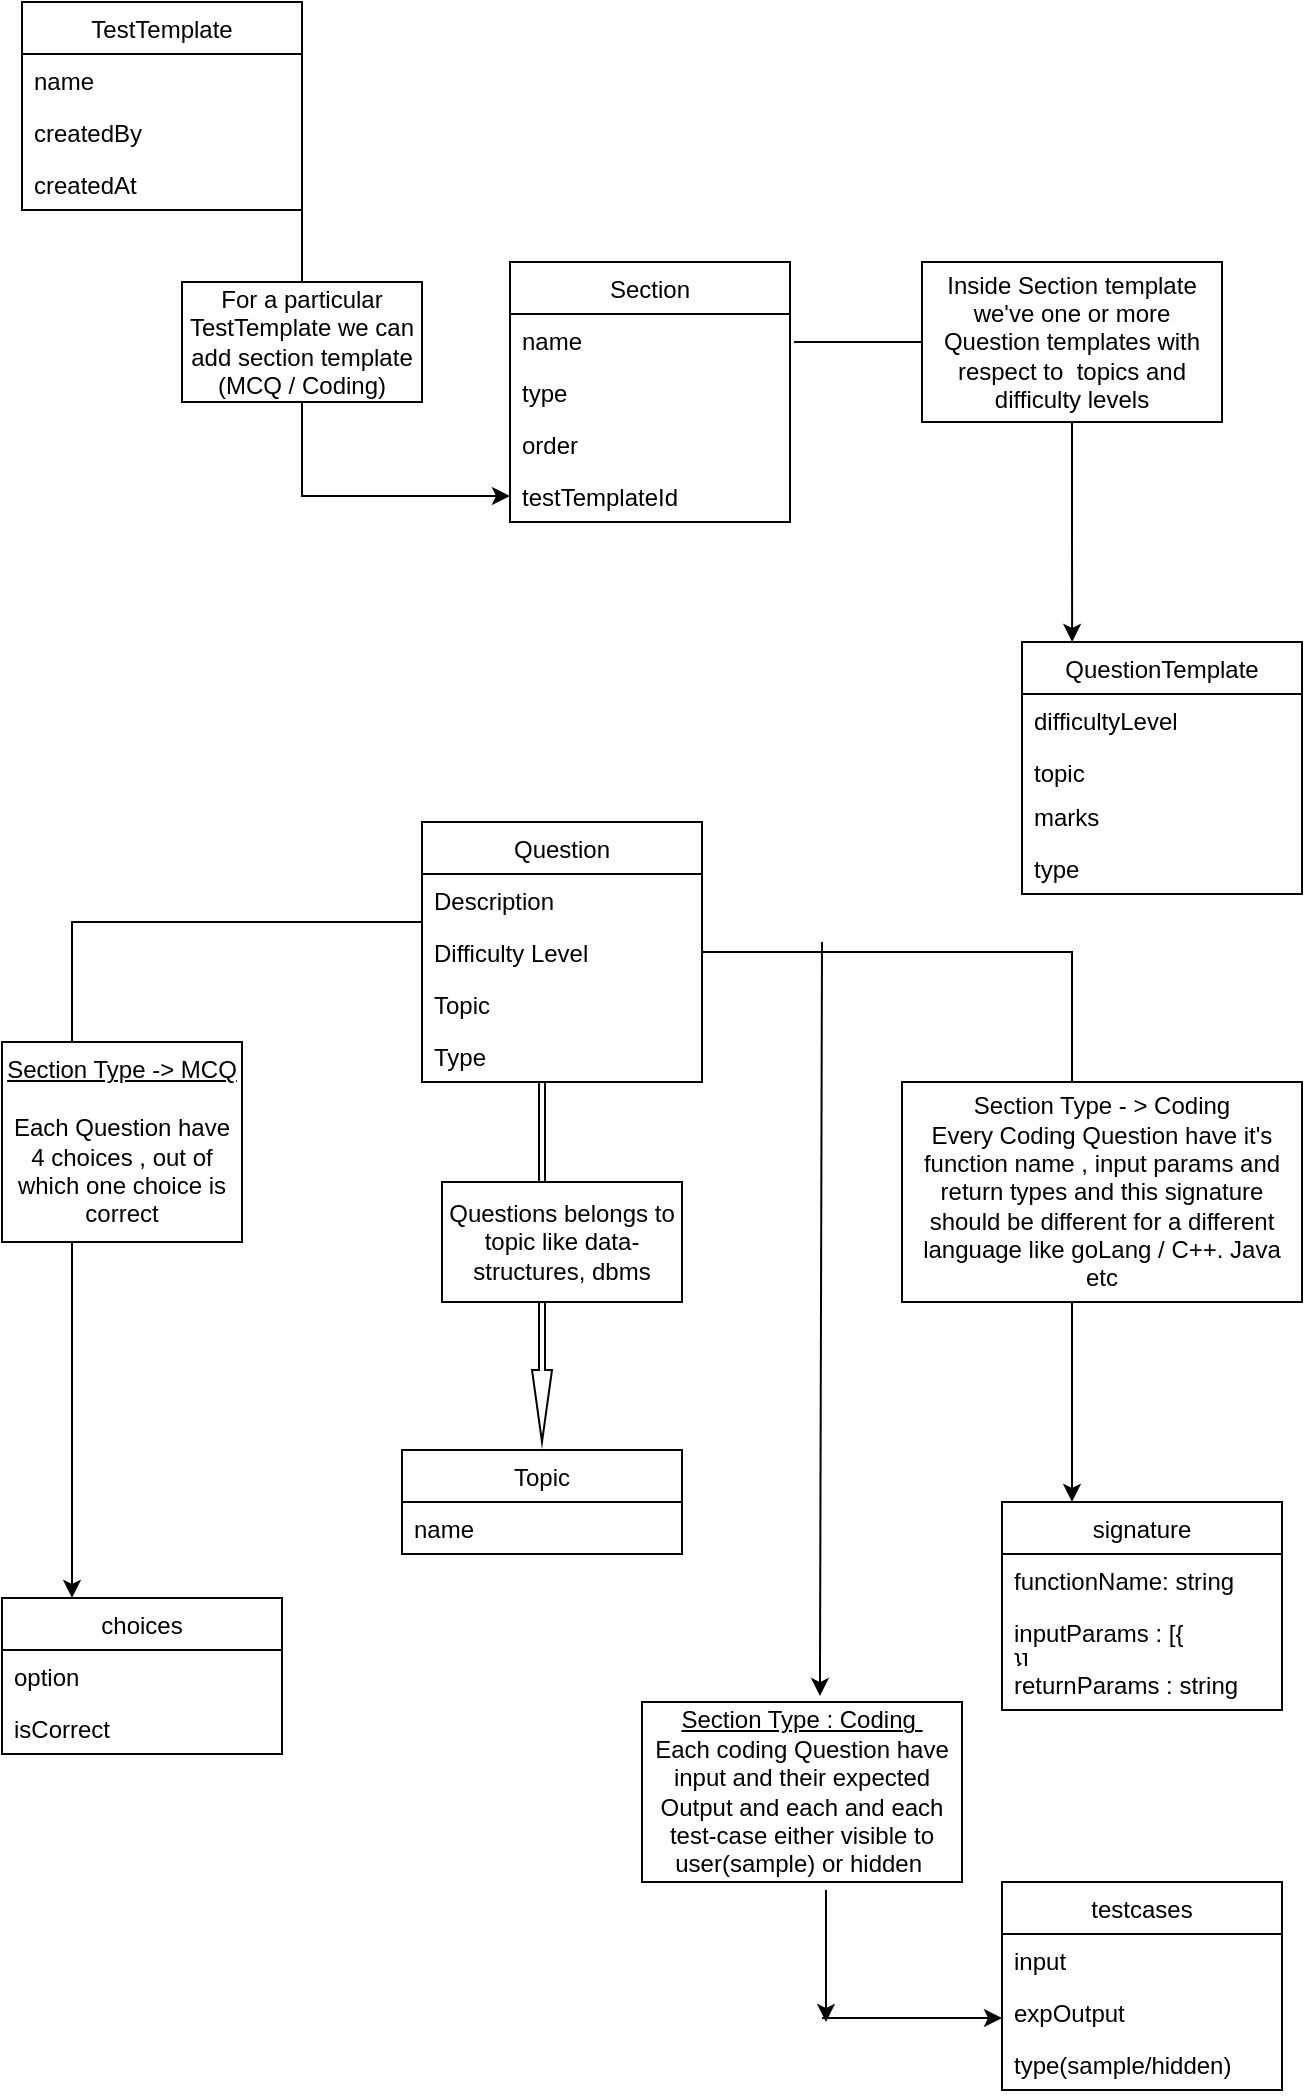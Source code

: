 <mxfile version="14.3.1" type="github">
  <diagram id="KKL6pzuOYR8Kw1C9JjU4" name="Page-1">
    <mxGraphModel dx="1298" dy="809" grid="1" gridSize="10" guides="1" tooltips="1" connect="1" arrows="1" fold="1" page="1" pageScale="1" pageWidth="827" pageHeight="1169" math="0" shadow="0">
      <root>
        <mxCell id="0" />
        <mxCell id="1" parent="0" />
        <mxCell id="S5DggmXC1KheYC-CRoR4-1" value="TestTemplate" style="swimlane;fontStyle=0;childLayout=stackLayout;horizontal=1;startSize=26;fillColor=none;horizontalStack=0;resizeParent=1;resizeParentMax=0;resizeLast=0;collapsible=1;marginBottom=0;" parent="1" vertex="1">
          <mxGeometry x="70" y="10" width="140" height="104" as="geometry" />
        </mxCell>
        <mxCell id="S5DggmXC1KheYC-CRoR4-3" value="name " style="text;strokeColor=none;fillColor=none;align=left;verticalAlign=top;spacingLeft=4;spacingRight=4;overflow=hidden;rotatable=0;points=[[0,0.5],[1,0.5]];portConstraint=eastwest;" parent="S5DggmXC1KheYC-CRoR4-1" vertex="1">
          <mxGeometry y="26" width="140" height="26" as="geometry" />
        </mxCell>
        <mxCell id="S5DggmXC1KheYC-CRoR4-4" value="createdBy " style="text;strokeColor=none;fillColor=none;align=left;verticalAlign=top;spacingLeft=4;spacingRight=4;overflow=hidden;rotatable=0;points=[[0,0.5],[1,0.5]];portConstraint=eastwest;" parent="S5DggmXC1KheYC-CRoR4-1" vertex="1">
          <mxGeometry y="52" width="140" height="26" as="geometry" />
        </mxCell>
        <mxCell id="S5DggmXC1KheYC-CRoR4-5" value="createdAt " style="text;strokeColor=none;fillColor=none;align=left;verticalAlign=top;spacingLeft=4;spacingRight=4;overflow=hidden;rotatable=0;points=[[0,0.5],[1,0.5]];portConstraint=eastwest;" parent="S5DggmXC1KheYC-CRoR4-1" vertex="1">
          <mxGeometry y="78" width="140" height="26" as="geometry" />
        </mxCell>
        <mxCell id="S5DggmXC1KheYC-CRoR4-7" value="Section" style="swimlane;fontStyle=0;childLayout=stackLayout;horizontal=1;startSize=26;fillColor=none;horizontalStack=0;resizeParent=1;resizeParentMax=0;resizeLast=0;collapsible=1;marginBottom=0;" parent="1" vertex="1">
          <mxGeometry x="314" y="140" width="140" height="130" as="geometry" />
        </mxCell>
        <mxCell id="S5DggmXC1KheYC-CRoR4-9" value="name " style="text;strokeColor=none;fillColor=none;align=left;verticalAlign=top;spacingLeft=4;spacingRight=4;overflow=hidden;rotatable=0;points=[[0,0.5],[1,0.5]];portConstraint=eastwest;" parent="S5DggmXC1KheYC-CRoR4-7" vertex="1">
          <mxGeometry y="26" width="140" height="26" as="geometry" />
        </mxCell>
        <mxCell id="S5DggmXC1KheYC-CRoR4-10" value="type " style="text;strokeColor=none;fillColor=none;align=left;verticalAlign=top;spacingLeft=4;spacingRight=4;overflow=hidden;rotatable=0;points=[[0,0.5],[1,0.5]];portConstraint=eastwest;" parent="S5DggmXC1KheYC-CRoR4-7" vertex="1">
          <mxGeometry y="52" width="140" height="26" as="geometry" />
        </mxCell>
        <mxCell id="S5DggmXC1KheYC-CRoR4-11" value="order " style="text;strokeColor=none;fillColor=none;align=left;verticalAlign=top;spacingLeft=4;spacingRight=4;overflow=hidden;rotatable=0;points=[[0,0.5],[1,0.5]];portConstraint=eastwest;" parent="S5DggmXC1KheYC-CRoR4-7" vertex="1">
          <mxGeometry y="78" width="140" height="26" as="geometry" />
        </mxCell>
        <mxCell id="S5DggmXC1KheYC-CRoR4-21" value="testTemplateId " style="text;strokeColor=none;fillColor=none;align=left;verticalAlign=top;spacingLeft=4;spacingRight=4;overflow=hidden;rotatable=0;points=[[0,0.5],[1,0.5]];portConstraint=eastwest;" parent="S5DggmXC1KheYC-CRoR4-7" vertex="1">
          <mxGeometry y="104" width="140" height="26" as="geometry" />
        </mxCell>
        <mxCell id="S5DggmXC1KheYC-CRoR4-13" value="QuestionTemplate" style="swimlane;fontStyle=0;childLayout=stackLayout;horizontal=1;startSize=26;fillColor=none;horizontalStack=0;resizeParent=1;resizeParentMax=0;resizeLast=0;collapsible=1;marginBottom=0;" parent="1" vertex="1">
          <mxGeometry x="570" y="330" width="140" height="126" as="geometry" />
        </mxCell>
        <mxCell id="S5DggmXC1KheYC-CRoR4-15" value="difficultyLevel  " style="text;strokeColor=none;fillColor=none;align=left;verticalAlign=top;spacingLeft=4;spacingRight=4;overflow=hidden;rotatable=0;points=[[0,0.5],[1,0.5]];portConstraint=eastwest;" parent="S5DggmXC1KheYC-CRoR4-13" vertex="1">
          <mxGeometry y="26" width="140" height="26" as="geometry" />
        </mxCell>
        <mxCell id="S5DggmXC1KheYC-CRoR4-16" value="topic " style="text;strokeColor=none;fillColor=none;align=left;verticalAlign=top;spacingLeft=4;spacingRight=4;overflow=hidden;rotatable=0;points=[[0,0.5],[1,0.5]];portConstraint=eastwest;" parent="S5DggmXC1KheYC-CRoR4-13" vertex="1">
          <mxGeometry y="52" width="140" height="22" as="geometry" />
        </mxCell>
        <mxCell id="S5DggmXC1KheYC-CRoR4-17" value="marks " style="text;strokeColor=none;fillColor=none;align=left;verticalAlign=top;spacingLeft=4;spacingRight=4;overflow=hidden;rotatable=0;points=[[0,0.5],[1,0.5]];portConstraint=eastwest;" parent="S5DggmXC1KheYC-CRoR4-13" vertex="1">
          <mxGeometry y="74" width="140" height="26" as="geometry" />
        </mxCell>
        <mxCell id="S5DggmXC1KheYC-CRoR4-19" value="type " style="text;strokeColor=none;fillColor=none;align=left;verticalAlign=top;spacingLeft=4;spacingRight=4;overflow=hidden;rotatable=0;points=[[0,0.5],[1,0.5]];portConstraint=eastwest;" parent="S5DggmXC1KheYC-CRoR4-13" vertex="1">
          <mxGeometry y="100" width="140" height="26" as="geometry" />
        </mxCell>
        <mxCell id="S5DggmXC1KheYC-CRoR4-22" style="edgeStyle=orthogonalEdgeStyle;rounded=0;orthogonalLoop=1;jettySize=auto;html=1;entryX=0;entryY=0.5;entryDx=0;entryDy=0;" parent="1" target="S5DggmXC1KheYC-CRoR4-21" edge="1">
          <mxGeometry relative="1" as="geometry">
            <mxPoint x="210" y="49" as="sourcePoint" />
            <Array as="points">
              <mxPoint x="210" y="257" />
            </Array>
          </mxGeometry>
        </mxCell>
        <mxCell id="S5DggmXC1KheYC-CRoR4-25" style="edgeStyle=orthogonalEdgeStyle;rounded=0;orthogonalLoop=1;jettySize=auto;html=1;entryX=0.179;entryY=0;entryDx=0;entryDy=0;entryPerimeter=0;" parent="1" source="_b2YKljoDzxl6195GCvf-51" target="S5DggmXC1KheYC-CRoR4-13" edge="1">
          <mxGeometry relative="1" as="geometry">
            <mxPoint x="454" y="179" as="sourcePoint" />
            <mxPoint x="650" y="300" as="targetPoint" />
          </mxGeometry>
        </mxCell>
        <mxCell id="_b2YKljoDzxl6195GCvf-2" value="Question" style="swimlane;fontStyle=0;childLayout=stackLayout;horizontal=1;startSize=26;fillColor=none;horizontalStack=0;resizeParent=1;resizeParentMax=0;resizeLast=0;collapsible=1;marginBottom=0;" vertex="1" parent="1">
          <mxGeometry x="270" y="420" width="140" height="130" as="geometry" />
        </mxCell>
        <mxCell id="_b2YKljoDzxl6195GCvf-4" value="Description " style="text;strokeColor=none;fillColor=none;align=left;verticalAlign=top;spacingLeft=4;spacingRight=4;overflow=hidden;rotatable=0;points=[[0,0.5],[1,0.5]];portConstraint=eastwest;" vertex="1" parent="_b2YKljoDzxl6195GCvf-2">
          <mxGeometry y="26" width="140" height="26" as="geometry" />
        </mxCell>
        <mxCell id="_b2YKljoDzxl6195GCvf-5" value="Difficulty Level " style="text;strokeColor=none;fillColor=none;align=left;verticalAlign=top;spacingLeft=4;spacingRight=4;overflow=hidden;rotatable=0;points=[[0,0.5],[1,0.5]];portConstraint=eastwest;" vertex="1" parent="_b2YKljoDzxl6195GCvf-2">
          <mxGeometry y="52" width="140" height="26" as="geometry" />
        </mxCell>
        <mxCell id="_b2YKljoDzxl6195GCvf-6" value="Topic " style="text;strokeColor=none;fillColor=none;align=left;verticalAlign=top;spacingLeft=4;spacingRight=4;overflow=hidden;rotatable=0;points=[[0,0.5],[1,0.5]];portConstraint=eastwest;" vertex="1" parent="_b2YKljoDzxl6195GCvf-2">
          <mxGeometry y="78" width="140" height="26" as="geometry" />
        </mxCell>
        <mxCell id="_b2YKljoDzxl6195GCvf-7" value="Type " style="text;strokeColor=none;fillColor=none;align=left;verticalAlign=top;spacingLeft=4;spacingRight=4;overflow=hidden;rotatable=0;points=[[0,0.5],[1,0.5]];portConstraint=eastwest;" vertex="1" parent="_b2YKljoDzxl6195GCvf-2">
          <mxGeometry y="104" width="140" height="26" as="geometry" />
        </mxCell>
        <mxCell id="_b2YKljoDzxl6195GCvf-8" value="Topic" style="swimlane;fontStyle=0;childLayout=stackLayout;horizontal=1;startSize=26;fillColor=none;horizontalStack=0;resizeParent=1;resizeParentMax=0;resizeLast=0;collapsible=1;marginBottom=0;" vertex="1" parent="1">
          <mxGeometry x="260" y="734" width="140" height="52" as="geometry" />
        </mxCell>
        <mxCell id="_b2YKljoDzxl6195GCvf-10" value="name " style="text;strokeColor=none;fillColor=none;align=left;verticalAlign=top;spacingLeft=4;spacingRight=4;overflow=hidden;rotatable=0;points=[[0,0.5],[1,0.5]];portConstraint=eastwest;" vertex="1" parent="_b2YKljoDzxl6195GCvf-8">
          <mxGeometry y="26" width="140" height="26" as="geometry" />
        </mxCell>
        <mxCell id="_b2YKljoDzxl6195GCvf-12" value="choices" style="swimlane;fontStyle=0;childLayout=stackLayout;horizontal=1;startSize=26;fillColor=none;horizontalStack=0;resizeParent=1;resizeParentMax=0;resizeLast=0;collapsible=1;marginBottom=0;" vertex="1" parent="1">
          <mxGeometry x="60" y="808" width="140" height="78" as="geometry" />
        </mxCell>
        <mxCell id="_b2YKljoDzxl6195GCvf-14" value="option " style="text;strokeColor=none;fillColor=none;align=left;verticalAlign=top;spacingLeft=4;spacingRight=4;overflow=hidden;rotatable=0;points=[[0,0.5],[1,0.5]];portConstraint=eastwest;" vertex="1" parent="_b2YKljoDzxl6195GCvf-12">
          <mxGeometry y="26" width="140" height="26" as="geometry" />
        </mxCell>
        <mxCell id="_b2YKljoDzxl6195GCvf-15" value="isCorrect " style="text;strokeColor=none;fillColor=none;align=left;verticalAlign=top;spacingLeft=4;spacingRight=4;overflow=hidden;rotatable=0;points=[[0,0.5],[1,0.5]];portConstraint=eastwest;" vertex="1" parent="_b2YKljoDzxl6195GCvf-12">
          <mxGeometry y="52" width="140" height="26" as="geometry" />
        </mxCell>
        <mxCell id="_b2YKljoDzxl6195GCvf-23" value="signature" style="swimlane;fontStyle=0;childLayout=stackLayout;horizontal=1;startSize=26;fillColor=none;horizontalStack=0;resizeParent=1;resizeParentMax=0;resizeLast=0;collapsible=1;marginBottom=0;" vertex="1" parent="1">
          <mxGeometry x="560" y="760" width="140" height="104" as="geometry" />
        </mxCell>
        <mxCell id="_b2YKljoDzxl6195GCvf-24" value="functionName: string" style="text;strokeColor=none;fillColor=none;align=left;verticalAlign=top;spacingLeft=4;spacingRight=4;overflow=hidden;rotatable=0;points=[[0,0.5],[1,0.5]];portConstraint=eastwest;" vertex="1" parent="_b2YKljoDzxl6195GCvf-23">
          <mxGeometry y="26" width="140" height="26" as="geometry" />
        </mxCell>
        <mxCell id="_b2YKljoDzxl6195GCvf-25" value="inputParams : [{&#xa;}]" style="text;strokeColor=none;fillColor=none;align=left;verticalAlign=top;spacingLeft=4;spacingRight=4;overflow=hidden;rotatable=0;points=[[0,0.5],[1,0.5]];portConstraint=eastwest;" vertex="1" parent="_b2YKljoDzxl6195GCvf-23">
          <mxGeometry y="52" width="140" height="26" as="geometry" />
        </mxCell>
        <mxCell id="_b2YKljoDzxl6195GCvf-26" value="returnParams : string" style="text;strokeColor=none;fillColor=none;align=left;verticalAlign=top;spacingLeft=4;spacingRight=4;overflow=hidden;rotatable=0;points=[[0,0.5],[1,0.5]];portConstraint=eastwest;" vertex="1" parent="_b2YKljoDzxl6195GCvf-23">
          <mxGeometry y="78" width="140" height="26" as="geometry" />
        </mxCell>
        <mxCell id="_b2YKljoDzxl6195GCvf-28" value="testcases" style="swimlane;fontStyle=0;childLayout=stackLayout;horizontal=1;startSize=26;fillColor=none;horizontalStack=0;resizeParent=1;resizeParentMax=0;resizeLast=0;collapsible=1;marginBottom=0;" vertex="1" parent="1">
          <mxGeometry x="560" y="950" width="140" height="104" as="geometry" />
        </mxCell>
        <mxCell id="_b2YKljoDzxl6195GCvf-30" value="input " style="text;strokeColor=none;fillColor=none;align=left;verticalAlign=top;spacingLeft=4;spacingRight=4;overflow=hidden;rotatable=0;points=[[0,0.5],[1,0.5]];portConstraint=eastwest;" vertex="1" parent="_b2YKljoDzxl6195GCvf-28">
          <mxGeometry y="26" width="140" height="26" as="geometry" />
        </mxCell>
        <mxCell id="_b2YKljoDzxl6195GCvf-31" value="expOutput " style="text;strokeColor=none;fillColor=none;align=left;verticalAlign=top;spacingLeft=4;spacingRight=4;overflow=hidden;rotatable=0;points=[[0,0.5],[1,0.5]];portConstraint=eastwest;" vertex="1" parent="_b2YKljoDzxl6195GCvf-28">
          <mxGeometry y="52" width="140" height="26" as="geometry" />
        </mxCell>
        <mxCell id="_b2YKljoDzxl6195GCvf-73" value="" style="endArrow=classic;html=1;" edge="1" parent="_b2YKljoDzxl6195GCvf-28">
          <mxGeometry width="50" height="50" relative="1" as="geometry">
            <mxPoint x="-90" y="68" as="sourcePoint" />
            <mxPoint y="68" as="targetPoint" />
          </mxGeometry>
        </mxCell>
        <mxCell id="_b2YKljoDzxl6195GCvf-32" value="type(sample/hidden) " style="text;strokeColor=none;fillColor=none;align=left;verticalAlign=top;spacingLeft=4;spacingRight=4;overflow=hidden;rotatable=0;points=[[0,0.5],[1,0.5]];portConstraint=eastwest;" vertex="1" parent="_b2YKljoDzxl6195GCvf-28">
          <mxGeometry y="78" width="140" height="26" as="geometry" />
        </mxCell>
        <mxCell id="_b2YKljoDzxl6195GCvf-51" value="Inside Section template we&#39;ve one or more Question templates with respect to&amp;nbsp; topics and difficulty levels" style="whiteSpace=wrap;html=1;" vertex="1" parent="1">
          <mxGeometry x="520" y="140" width="150" height="80" as="geometry" />
        </mxCell>
        <mxCell id="_b2YKljoDzxl6195GCvf-53" style="edgeStyle=orthogonalEdgeStyle;rounded=0;orthogonalLoop=1;jettySize=auto;html=1;exitX=0;exitY=0.5;exitDx=0;exitDy=0;entryX=0.25;entryY=0;entryDx=0;entryDy=0;" edge="1" parent="1" target="_b2YKljoDzxl6195GCvf-12">
          <mxGeometry relative="1" as="geometry">
            <mxPoint x="270" y="459" as="sourcePoint" />
            <Array as="points">
              <mxPoint x="270" y="470" />
              <mxPoint x="95" y="470" />
            </Array>
          </mxGeometry>
        </mxCell>
        <mxCell id="_b2YKljoDzxl6195GCvf-55" value="" style="endArrow=none;html=1;entryX=0;entryY=0.5;entryDx=0;entryDy=0;" edge="1" parent="1" target="_b2YKljoDzxl6195GCvf-51">
          <mxGeometry width="50" height="50" relative="1" as="geometry">
            <mxPoint x="456" y="180" as="sourcePoint" />
            <mxPoint x="504" y="170" as="targetPoint" />
          </mxGeometry>
        </mxCell>
        <mxCell id="_b2YKljoDzxl6195GCvf-56" value="For a particular TestTemplate we can add section template (MCQ / Coding)" style="whiteSpace=wrap;html=1;" vertex="1" parent="1">
          <mxGeometry x="150" y="150" width="120" height="60" as="geometry" />
        </mxCell>
        <mxCell id="_b2YKljoDzxl6195GCvf-58" value="&lt;u&gt;Section Type -&amp;gt; MCQ&lt;/u&gt;&lt;br&gt;&lt;br&gt;Each Question have 4 choices , out of which one choice is correct" style="whiteSpace=wrap;html=1;" vertex="1" parent="1">
          <mxGeometry x="60" y="530" width="120" height="100" as="geometry" />
        </mxCell>
        <mxCell id="_b2YKljoDzxl6195GCvf-59" value="" style="shape=singleArrow;direction=south;whiteSpace=wrap;html=1;" vertex="1" parent="1">
          <mxGeometry x="325" y="550" width="10" height="180" as="geometry" />
        </mxCell>
        <mxCell id="_b2YKljoDzxl6195GCvf-60" value="Questions belongs to topic like data-structures, dbms" style="whiteSpace=wrap;html=1;" vertex="1" parent="1">
          <mxGeometry x="280" y="600" width="120" height="60" as="geometry" />
        </mxCell>
        <mxCell id="_b2YKljoDzxl6195GCvf-63" style="edgeStyle=orthogonalEdgeStyle;rounded=0;orthogonalLoop=1;jettySize=auto;html=1;exitX=1;exitY=0.5;exitDx=0;exitDy=0;entryX=0.25;entryY=0;entryDx=0;entryDy=0;" edge="1" parent="1" source="_b2YKljoDzxl6195GCvf-5" target="_b2YKljoDzxl6195GCvf-23">
          <mxGeometry relative="1" as="geometry">
            <Array as="points">
              <mxPoint x="595" y="485" />
            </Array>
          </mxGeometry>
        </mxCell>
        <mxCell id="_b2YKljoDzxl6195GCvf-65" value="t" style="edgeLabel;html=1;align=center;verticalAlign=middle;resizable=0;points=[];" vertex="1" connectable="0" parent="_b2YKljoDzxl6195GCvf-63">
          <mxGeometry x="0.296" y="1" relative="1" as="geometry">
            <mxPoint as="offset" />
          </mxGeometry>
        </mxCell>
        <mxCell id="_b2YKljoDzxl6195GCvf-68" value="Section Type - &amp;gt; Coding&lt;br&gt;Every Coding Question have it&#39;s function name , input params and return types and this signature should be different for a different language like goLang / C++. Java etc" style="whiteSpace=wrap;html=1;" vertex="1" parent="1">
          <mxGeometry x="510" y="550" width="200" height="110" as="geometry" />
        </mxCell>
        <mxCell id="_b2YKljoDzxl6195GCvf-75" value="&lt;u&gt;Section Type : Coding&amp;nbsp;&lt;/u&gt;&lt;br&gt;Each coding Question have input and their expected Output and each and each test-case either visible to user(sample) or hidden&amp;nbsp;" style="whiteSpace=wrap;html=1;" vertex="1" parent="1">
          <mxGeometry x="380" y="860" width="160" height="90" as="geometry" />
        </mxCell>
        <mxCell id="_b2YKljoDzxl6195GCvf-82" value="" style="endArrow=classic;html=1;entryX=0.556;entryY=-0.033;entryDx=0;entryDy=0;entryPerimeter=0;" edge="1" parent="1" target="_b2YKljoDzxl6195GCvf-75">
          <mxGeometry width="50" height="50" relative="1" as="geometry">
            <mxPoint x="470" y="480" as="sourcePoint" />
            <mxPoint x="470" y="705" as="targetPoint" />
          </mxGeometry>
        </mxCell>
        <mxCell id="_b2YKljoDzxl6195GCvf-84" value="" style="endArrow=classic;html=1;exitX=0.575;exitY=1.044;exitDx=0;exitDy=0;exitPerimeter=0;" edge="1" parent="1" source="_b2YKljoDzxl6195GCvf-75">
          <mxGeometry width="50" height="50" relative="1" as="geometry">
            <mxPoint x="460" y="1020" as="sourcePoint" />
            <mxPoint x="472" y="1020" as="targetPoint" />
            <Array as="points">
              <mxPoint x="472" y="970" />
            </Array>
          </mxGeometry>
        </mxCell>
      </root>
    </mxGraphModel>
  </diagram>
</mxfile>
